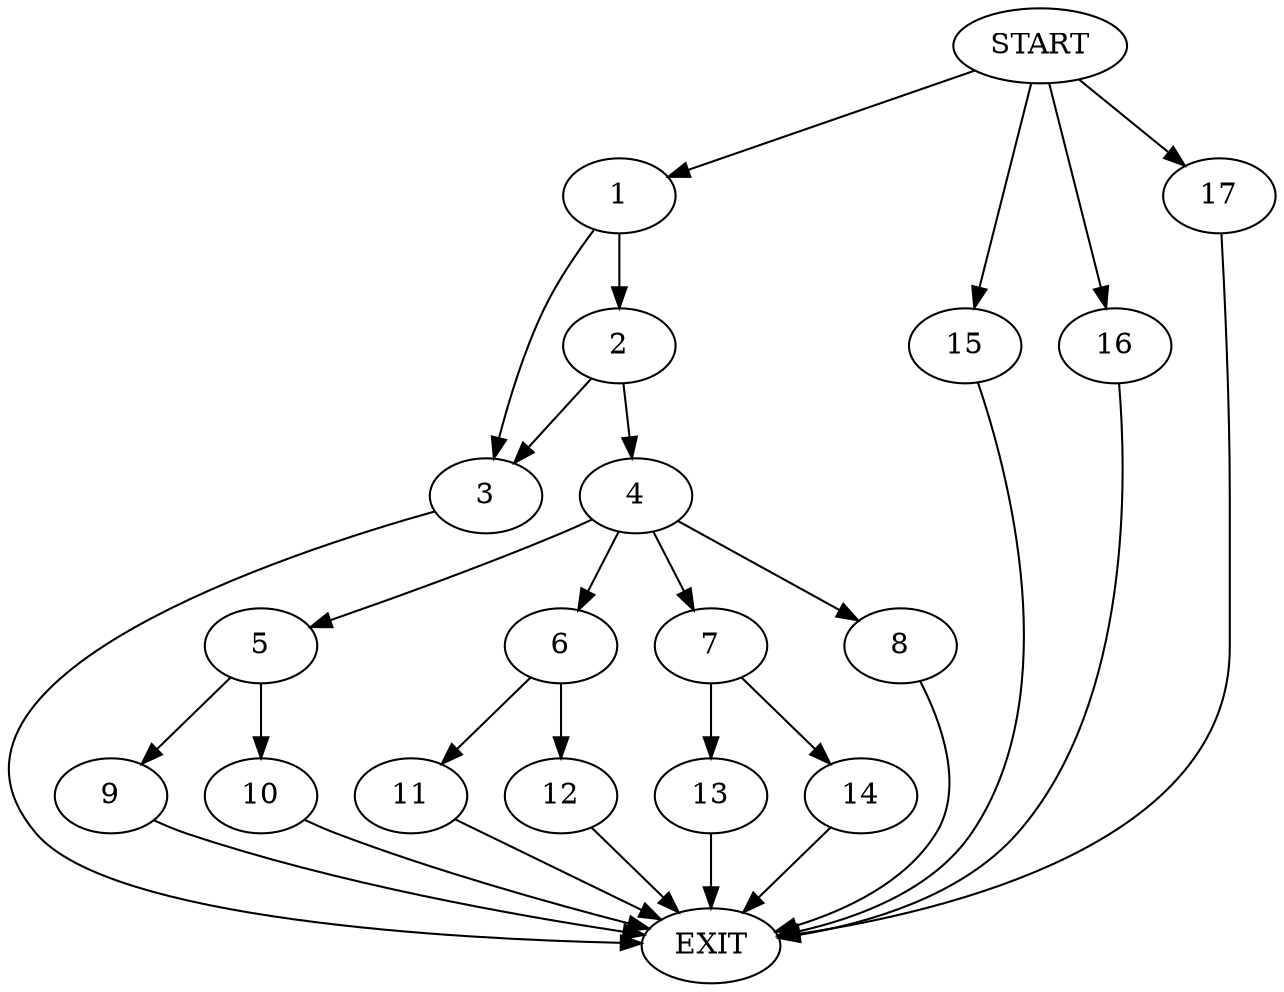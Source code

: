 digraph {
0 [label="START"]
18 [label="EXIT"]
0 -> 1
1 -> 2
1 -> 3
2 -> 3
2 -> 4
3 -> 18
4 -> 5
4 -> 6
4 -> 7
4 -> 8
5 -> 9
5 -> 10
8 -> 18
6 -> 11
6 -> 12
7 -> 13
7 -> 14
12 -> 18
11 -> 18
0 -> 15
15 -> 18
14 -> 18
13 -> 18
0 -> 16
16 -> 18
9 -> 18
10 -> 18
0 -> 17
17 -> 18
}
